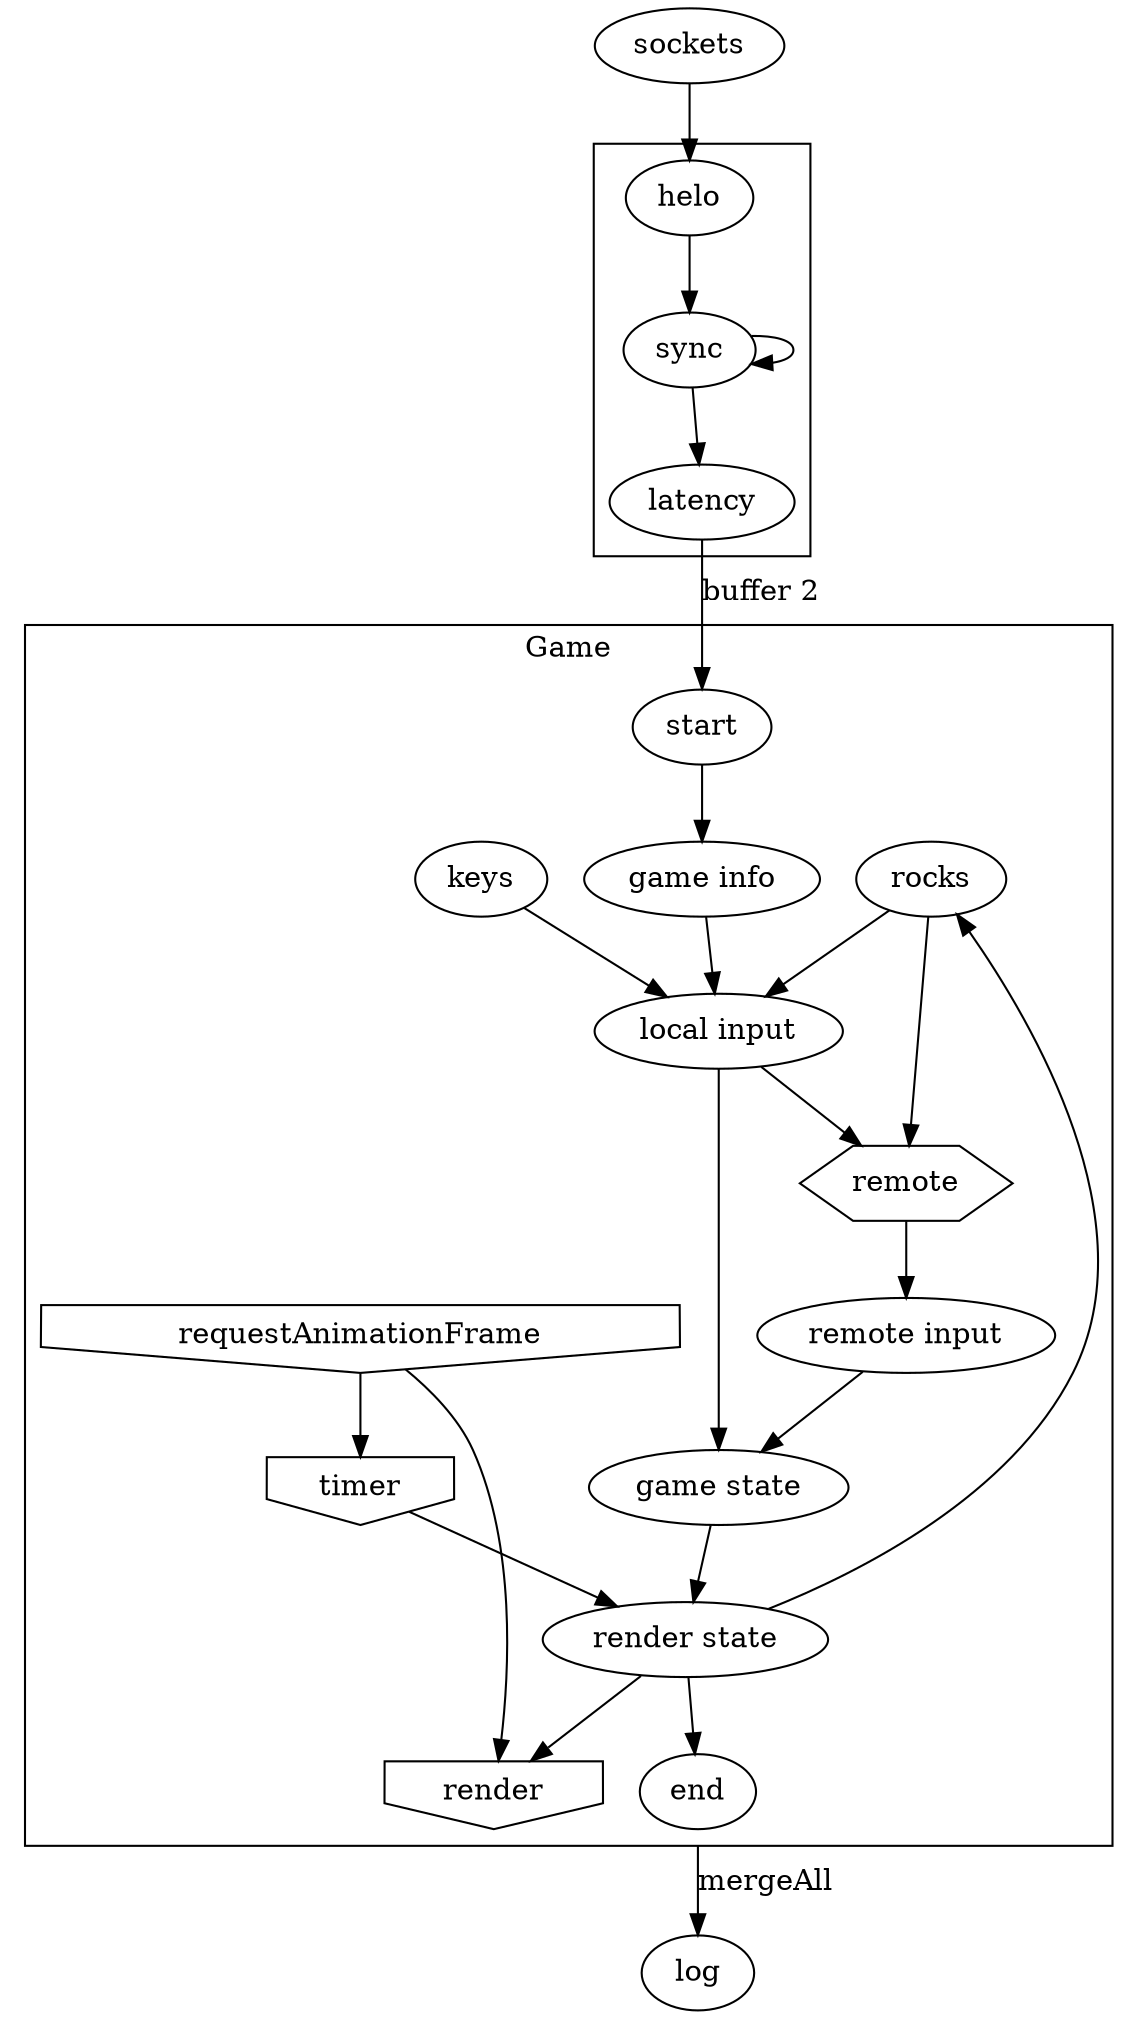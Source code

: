 digraph G {
  compound=true;

  subgraph clusterLatency {
    helo -> sync;
    sync -> sync;
    sync -> latency;
  }

  subgraph clusterGame {
    rocks -> localInput;
    renderState->rocks [weight=0];
    rocks->remote;

    start -> gameInfo;
    keys -> localInput;
    localInput->gameState;
    localInput->remote;
    remote->remoteInput;
    remoteInput->gameState;

    gameInfo->localInput;
    gameState->renderState;
    renderState->end;
    
    requestAnimationFrame->renderTimeout;
    requestAnimationFrame->render;
    renderTimeout->renderState;
    renderState->render;
    label = "Game";

    remote [shape=hexagon];
    gameInfo [label="game info"];
    localInput [label="local input"];
    remoteInput [label="remote input"];
    renderTimeout [label="timer", shape=invhouse];
    requestAnimationFrame [shape=invhouse];
    render [shape=invhouse];
    gameState [label="game state"];
    renderState [label="render state"];
  }

  sockets -> helo;
  latency -> start [label="buffer 2"];
  end -> log [ltail="clusterGame" label="mergeAll"];
  //a -> b [label="hello", style=dashed];
  //a -> c [label="world"];
  //c -> d; b -> c; d -> a;
  //b [shape=Mdiamond, label="this is b"];
  //c [shape=polygon, sides=5, peripheries=3];
  //d [style=bold];
}

